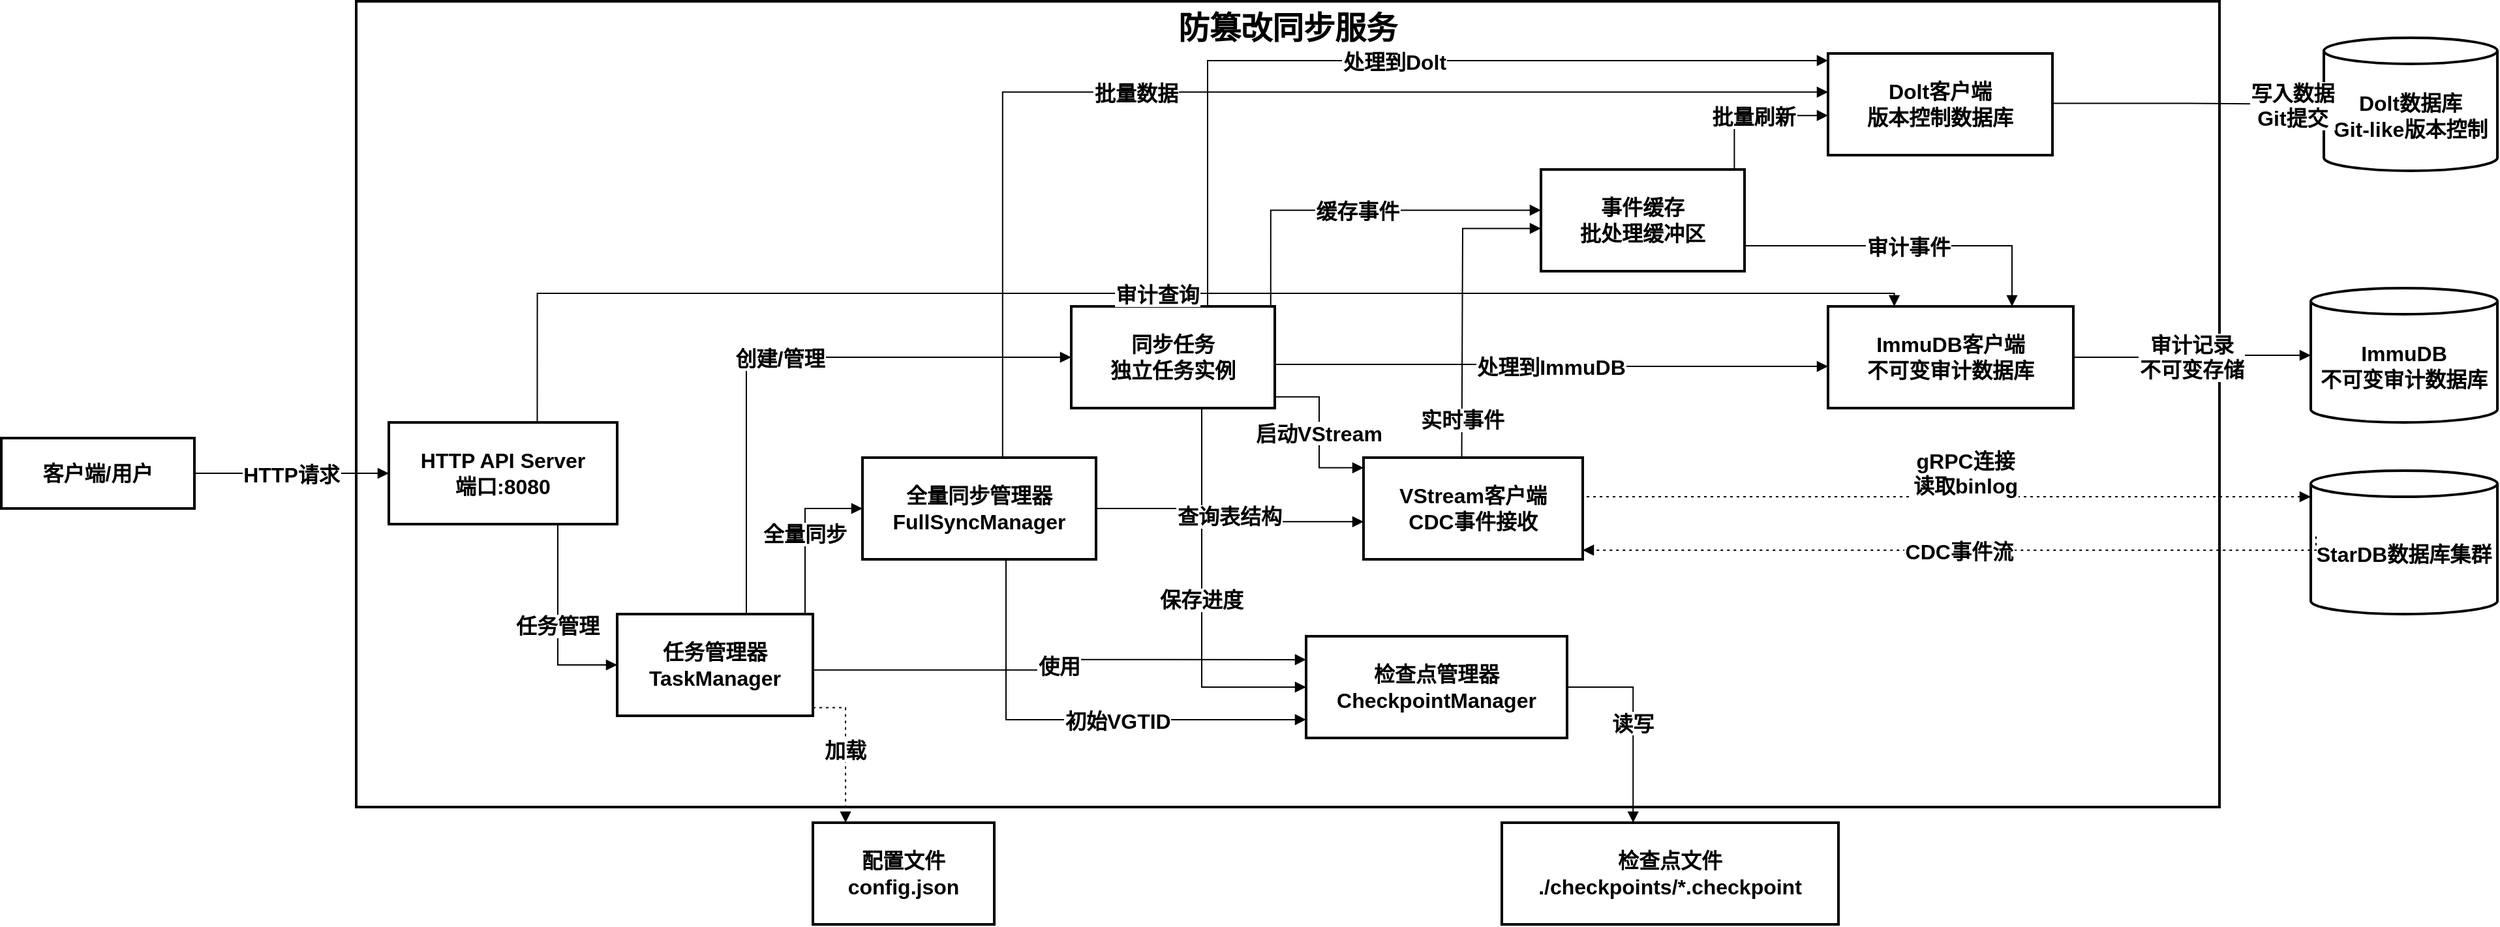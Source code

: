 <mxfile version="28.1.0">
  <diagram name="第 1 页" id="nHUxEQPVu50Cdaj4F56L">
    <mxGraphModel dx="1678" dy="1191" grid="1" gridSize="10" guides="1" tooltips="1" connect="1" arrows="1" fold="1" page="1" pageScale="1" pageWidth="827" pageHeight="1169" math="0" shadow="0">
      <root>
        <mxCell id="0" />
        <mxCell id="1" parent="0" />
        <mxCell id="V71f4DIRbk5kZ5lmE4LE-79" value="防篡改同步服务" style="whiteSpace=wrap;strokeWidth=2;verticalAlign=top;fontSize=24;fontStyle=1;" vertex="1" parent="1">
          <mxGeometry x="882" y="20" width="1428" height="618" as="geometry" />
        </mxCell>
        <mxCell id="V71f4DIRbk5kZ5lmE4LE-80" value="HTTP API Server&#xa;端口:8080" style="whiteSpace=wrap;strokeWidth=2;fontSize=16;fontStyle=1;" vertex="1" parent="1">
          <mxGeometry x="907" y="343" width="175" height="78" as="geometry" />
        </mxCell>
        <mxCell id="V71f4DIRbk5kZ5lmE4LE-81" value="任务管理器&#xa;TaskManager" style="whiteSpace=wrap;strokeWidth=2;fontSize=16;fontStyle=1;" vertex="1" parent="1">
          <mxGeometry x="1082" y="490" width="150" height="78" as="geometry" />
        </mxCell>
        <mxCell id="V71f4DIRbk5kZ5lmE4LE-82" value="检查点管理器&#xa;CheckpointManager" style="whiteSpace=wrap;strokeWidth=2;fontSize=16;fontStyle=1;" vertex="1" parent="1">
          <mxGeometry x="1610" y="507" width="200" height="78" as="geometry" />
        </mxCell>
        <mxCell id="V71f4DIRbk5kZ5lmE4LE-83" value="全量同步管理器&#xa;FullSyncManager" style="whiteSpace=wrap;strokeWidth=2;fontSize=16;fontStyle=1;" vertex="1" parent="1">
          <mxGeometry x="1270" y="370" width="179" height="78" as="geometry" />
        </mxCell>
        <mxCell id="V71f4DIRbk5kZ5lmE4LE-84" value="VStream客户端&#xa;CDC事件接收" style="whiteSpace=wrap;strokeWidth=2;fontSize=16;fontStyle=1;" vertex="1" parent="1">
          <mxGeometry x="1654" y="370" width="168" height="78" as="geometry" />
        </mxCell>
        <mxCell id="V71f4DIRbk5kZ5lmE4LE-85" value="事件缓存&#xa;批处理缓冲区" style="whiteSpace=wrap;strokeWidth=2;fontSize=16;fontStyle=1;" vertex="1" parent="1">
          <mxGeometry x="1790" y="149" width="156" height="78" as="geometry" />
        </mxCell>
        <mxCell id="V71f4DIRbk5kZ5lmE4LE-86" value="同步任务&#xa;独立任务实例" style="whiteSpace=wrap;strokeWidth=2;fontSize=16;fontStyle=1;" vertex="1" parent="1">
          <mxGeometry x="1430" y="254" width="156" height="78" as="geometry" />
        </mxCell>
        <mxCell id="V71f4DIRbk5kZ5lmE4LE-87" value="Dolt客户端&#xa;版本控制数据库" style="whiteSpace=wrap;strokeWidth=2;fontSize=16;fontStyle=1;" vertex="1" parent="1">
          <mxGeometry x="2010" y="60" width="172" height="78" as="geometry" />
        </mxCell>
        <mxCell id="V71f4DIRbk5kZ5lmE4LE-88" value="ImmuDB客户端&#xa;不可变审计数据库" style="whiteSpace=wrap;strokeWidth=2;fontSize=16;fontStyle=1;" vertex="1" parent="1">
          <mxGeometry x="2010" y="254" width="188" height="78" as="geometry" />
        </mxCell>
        <mxCell id="V71f4DIRbk5kZ5lmE4LE-89" value="客户端/用户" style="whiteSpace=wrap;strokeWidth=2;fontSize=16;fontStyle=1;" vertex="1" parent="1">
          <mxGeometry x="610" y="355" width="148" height="54" as="geometry" />
        </mxCell>
        <mxCell id="V71f4DIRbk5kZ5lmE4LE-90" value="StarDB数据库集群" style="shape=cylinder3;boundedLbl=1;backgroundOutline=1;size=10;strokeWidth=2;whiteSpace=wrap;fontSize=16;fontStyle=1;" vertex="1" parent="1">
          <mxGeometry x="2380" y="380" width="143" height="110" as="geometry" />
        </mxCell>
        <mxCell id="V71f4DIRbk5kZ5lmE4LE-91" value="Dolt数据库&#xa;Git-like版本控制" style="shape=cylinder3;boundedLbl=1;backgroundOutline=1;size=10;strokeWidth=2;whiteSpace=wrap;fontSize=16;fontStyle=1;" vertex="1" parent="1">
          <mxGeometry x="2390" y="48" width="133" height="102" as="geometry" />
        </mxCell>
        <mxCell id="V71f4DIRbk5kZ5lmE4LE-92" value="ImmuDB&#xa;不可变审计数据库" style="shape=cylinder3;boundedLbl=1;backgroundOutline=1;size=10;strokeWidth=2;whiteSpace=wrap;fontSize=16;fontStyle=1;" vertex="1" parent="1">
          <mxGeometry x="2380" y="240" width="143" height="103" as="geometry" />
        </mxCell>
        <mxCell id="V71f4DIRbk5kZ5lmE4LE-93" value="检查点文件&#xa;./checkpoints/*.checkpoint" style="whiteSpace=wrap;strokeWidth=2;fontSize=16;fontStyle=1;" vertex="1" parent="1">
          <mxGeometry x="1760" y="650" width="258" height="78" as="geometry" />
        </mxCell>
        <mxCell id="V71f4DIRbk5kZ5lmE4LE-94" value="配置文件&#xa;config.json" style="whiteSpace=wrap;strokeWidth=2;fontSize=16;fontStyle=1;" vertex="1" parent="1">
          <mxGeometry x="1232" y="650" width="139" height="78" as="geometry" />
        </mxCell>
        <mxCell id="V71f4DIRbk5kZ5lmE4LE-95" value="HTTP请求" style="curved=1;startArrow=none;endArrow=block;exitX=1;exitY=0.5;entryX=0;entryY=0.5;rounded=0;fontSize=16;fontStyle=1;" edge="1" parent="1" source="V71f4DIRbk5kZ5lmE4LE-89" target="V71f4DIRbk5kZ5lmE4LE-80">
          <mxGeometry relative="1" as="geometry">
            <Array as="points" />
          </mxGeometry>
        </mxCell>
        <mxCell id="V71f4DIRbk5kZ5lmE4LE-96" value="任务管理" style="startArrow=none;endArrow=block;exitX=0.74;exitY=1;entryX=0;entryY=0.5;rounded=0;edgeStyle=orthogonalEdgeStyle;fontSize=16;fontStyle=1;" edge="1" parent="1" source="V71f4DIRbk5kZ5lmE4LE-80" target="V71f4DIRbk5kZ5lmE4LE-81">
          <mxGeometry relative="1" as="geometry" />
        </mxCell>
        <mxCell id="V71f4DIRbk5kZ5lmE4LE-97" value="审计查询" style="startArrow=none;endArrow=block;exitX=0.65;exitY=0;entryX=0.27;entryY=0;rounded=0;edgeStyle=orthogonalEdgeStyle;fontSize=16;fontStyle=1;" edge="1" parent="1" source="V71f4DIRbk5kZ5lmE4LE-80" target="V71f4DIRbk5kZ5lmE4LE-88">
          <mxGeometry relative="1" as="geometry" />
        </mxCell>
        <mxCell id="V71f4DIRbk5kZ5lmE4LE-98" value="创建/管理" style="startArrow=none;endArrow=block;exitX=0.66;exitY=0;entryX=0;entryY=0.5;rounded=0;edgeStyle=orthogonalEdgeStyle;fontSize=16;fontStyle=1;" edge="1" parent="1" source="V71f4DIRbk5kZ5lmE4LE-81" target="V71f4DIRbk5kZ5lmE4LE-86">
          <mxGeometry relative="1" as="geometry" />
        </mxCell>
        <mxCell id="V71f4DIRbk5kZ5lmE4LE-99" value="使用" style="startArrow=none;endArrow=block;exitX=1;exitY=0.55;entryX=0;entryY=0.23;rounded=0;edgeStyle=orthogonalEdgeStyle;fontSize=16;fontStyle=1;" edge="1" parent="1" source="V71f4DIRbk5kZ5lmE4LE-81" target="V71f4DIRbk5kZ5lmE4LE-82">
          <mxGeometry relative="1" as="geometry" />
        </mxCell>
        <mxCell id="V71f4DIRbk5kZ5lmE4LE-100" value="全量同步" style="startArrow=none;endArrow=block;exitX=0.96;exitY=0;entryX=0;entryY=0.5;rounded=0;edgeStyle=orthogonalEdgeStyle;fontSize=16;fontStyle=1;" edge="1" parent="1" source="V71f4DIRbk5kZ5lmE4LE-81" target="V71f4DIRbk5kZ5lmE4LE-83">
          <mxGeometry relative="1" as="geometry" />
        </mxCell>
        <mxCell id="V71f4DIRbk5kZ5lmE4LE-101" value="启动VStream" style="startArrow=none;endArrow=block;exitX=1;exitY=0.89;entryX=0;entryY=0.1;rounded=0;edgeStyle=orthogonalEdgeStyle;fontSize=16;fontStyle=1;" edge="1" parent="1" source="V71f4DIRbk5kZ5lmE4LE-86" target="V71f4DIRbk5kZ5lmE4LE-84">
          <mxGeometry relative="1" as="geometry" />
        </mxCell>
        <mxCell id="V71f4DIRbk5kZ5lmE4LE-102" value="缓存事件" style="startArrow=none;endArrow=block;exitX=0.98;exitY=0;entryX=0;entryY=0.4;rounded=0;edgeStyle=orthogonalEdgeStyle;fontSize=16;fontStyle=1;" edge="1" parent="1" source="V71f4DIRbk5kZ5lmE4LE-86" target="V71f4DIRbk5kZ5lmE4LE-85">
          <mxGeometry relative="1" as="geometry" />
        </mxCell>
        <mxCell id="V71f4DIRbk5kZ5lmE4LE-103" value="处理到Dolt" style="startArrow=none;endArrow=block;exitX=0.67;exitY=0;entryX=0;entryY=0.07;rounded=0;edgeStyle=orthogonalEdgeStyle;fontSize=16;fontStyle=1;" edge="1" parent="1" source="V71f4DIRbk5kZ5lmE4LE-86" target="V71f4DIRbk5kZ5lmE4LE-87">
          <mxGeometry relative="1" as="geometry" />
        </mxCell>
        <mxCell id="V71f4DIRbk5kZ5lmE4LE-104" value="处理到ImmuDB" style="startArrow=none;endArrow=block;exitX=1;exitY=0.57;entryX=0;entryY=0.59;rounded=0;edgeStyle=orthogonalEdgeStyle;fontSize=16;fontStyle=1;" edge="1" parent="1" source="V71f4DIRbk5kZ5lmE4LE-86" target="V71f4DIRbk5kZ5lmE4LE-88">
          <mxGeometry relative="1" as="geometry" />
        </mxCell>
        <mxCell id="V71f4DIRbk5kZ5lmE4LE-105" value="保存进度" style="startArrow=none;endArrow=block;exitX=0.65;exitY=1;entryX=0;entryY=0.5;rounded=0;edgeStyle=orthogonalEdgeStyle;fontSize=16;fontStyle=1;" edge="1" parent="1" source="V71f4DIRbk5kZ5lmE4LE-86" target="V71f4DIRbk5kZ5lmE4LE-82">
          <mxGeometry relative="1" as="geometry">
            <Array as="points">
              <mxPoint x="1530" y="332" />
              <mxPoint x="1530" y="546" />
            </Array>
          </mxGeometry>
        </mxCell>
        <mxCell id="V71f4DIRbk5kZ5lmE4LE-106" value="gRPC连接&#xa;读取binlog" style="dashed=1;dashPattern=2 3;startArrow=none;endArrow=block;exitX=1;exitY=0.41;rounded=0;edgeStyle=orthogonalEdgeStyle;fontSize=16;fontStyle=1;" edge="1" parent="1" source="V71f4DIRbk5kZ5lmE4LE-84" target="V71f4DIRbk5kZ5lmE4LE-90">
          <mxGeometry x="0.056" y="19" relative="1" as="geometry">
            <Array as="points">
              <mxPoint x="1822" y="400" />
            </Array>
            <mxPoint as="offset" />
          </mxGeometry>
        </mxCell>
        <mxCell id="V71f4DIRbk5kZ5lmE4LE-107" value="查询表结构" style="startArrow=none;endArrow=block;exitX=1;exitY=0.5;entryX=0;entryY=0.63;rounded=0;edgeStyle=orthogonalEdgeStyle;fontSize=16;fontStyle=1;" edge="1" parent="1" source="V71f4DIRbk5kZ5lmE4LE-83" target="V71f4DIRbk5kZ5lmE4LE-84">
          <mxGeometry relative="1" as="geometry" />
        </mxCell>
        <mxCell id="V71f4DIRbk5kZ5lmE4LE-108" value="批量数据" style="startArrow=none;endArrow=block;exitX=0.6;exitY=0;entryX=0;entryY=0.38;rounded=0;edgeStyle=orthogonalEdgeStyle;fontSize=16;fontStyle=1;" edge="1" parent="1" source="V71f4DIRbk5kZ5lmE4LE-83" target="V71f4DIRbk5kZ5lmE4LE-87">
          <mxGeometry x="-0.161" relative="1" as="geometry">
            <mxPoint as="offset" />
          </mxGeometry>
        </mxCell>
        <mxCell id="V71f4DIRbk5kZ5lmE4LE-109" value="初始VGTID" style="startArrow=none;endArrow=block;exitX=0.71;exitY=1;entryX=0;entryY=0.82;rounded=0;edgeStyle=orthogonalEdgeStyle;fontSize=16;fontStyle=1;" edge="1" parent="1" source="V71f4DIRbk5kZ5lmE4LE-83" target="V71f4DIRbk5kZ5lmE4LE-82">
          <mxGeometry x="0.226" relative="1" as="geometry">
            <Array as="points">
              <mxPoint x="1380" y="448" />
              <mxPoint x="1380" y="571" />
            </Array>
            <mxPoint x="-1" as="offset" />
          </mxGeometry>
        </mxCell>
        <mxCell id="V71f4DIRbk5kZ5lmE4LE-110" value="批量刷新" style="startArrow=none;endArrow=block;exitX=0.95;exitY=0;entryX=0;entryY=0.61;rounded=0;edgeStyle=orthogonalEdgeStyle;fontSize=16;fontStyle=1;" edge="1" parent="1" source="V71f4DIRbk5kZ5lmE4LE-85" target="V71f4DIRbk5kZ5lmE4LE-87">
          <mxGeometry relative="1" as="geometry" />
        </mxCell>
        <mxCell id="V71f4DIRbk5kZ5lmE4LE-111" value="审计事件" style="startArrow=none;endArrow=block;exitX=1;exitY=0.75;entryX=0.75;entryY=0;rounded=0;edgeStyle=orthogonalEdgeStyle;exitDx=0;exitDy=0;entryDx=0;entryDy=0;fontSize=16;fontStyle=1;" edge="1" parent="1" source="V71f4DIRbk5kZ5lmE4LE-85" target="V71f4DIRbk5kZ5lmE4LE-88">
          <mxGeometry relative="1" as="geometry">
            <Array as="points">
              <mxPoint x="2151" y="208" />
            </Array>
          </mxGeometry>
        </mxCell>
        <mxCell id="V71f4DIRbk5kZ5lmE4LE-112" value="写入数据&#xa;Git提交" style="startArrow=none;endArrow=block;exitX=1;exitY=0.49;entryX=0;entryY=0.5;rounded=0;edgeStyle=orthogonalEdgeStyle;fontSize=16;fontStyle=1;" edge="1" parent="1" source="V71f4DIRbk5kZ5lmE4LE-87" target="V71f4DIRbk5kZ5lmE4LE-91">
          <mxGeometry x="0.771" relative="1" as="geometry">
            <mxPoint as="offset" />
          </mxGeometry>
        </mxCell>
        <mxCell id="V71f4DIRbk5kZ5lmE4LE-113" value="审计记录&#xa;不可变存储" style="startArrow=none;endArrow=block;exitX=1;exitY=0.5;entryX=0;entryY=0.5;rounded=0;fontSize=16;fontStyle=1;edgeStyle=orthogonalEdgeStyle;" edge="1" parent="1" source="V71f4DIRbk5kZ5lmE4LE-88" target="V71f4DIRbk5kZ5lmE4LE-92">
          <mxGeometry relative="1" as="geometry" />
        </mxCell>
        <mxCell id="V71f4DIRbk5kZ5lmE4LE-114" value="读写" style="startArrow=none;endArrow=block;exitX=1;exitY=0.5;entryX=0.39;entryY=0;rounded=0;edgeStyle=orthogonalEdgeStyle;fontSize=16;fontStyle=1;" edge="1" parent="1" source="V71f4DIRbk5kZ5lmE4LE-82" target="V71f4DIRbk5kZ5lmE4LE-93">
          <mxGeometry relative="1" as="geometry" />
        </mxCell>
        <mxCell id="V71f4DIRbk5kZ5lmE4LE-115" value="加载" style="dashed=1;dashPattern=2 3;startArrow=none;endArrow=block;exitX=1;exitY=0.92;entryX=0.18;entryY=0;rounded=0;edgeStyle=orthogonalEdgeStyle;fontSize=16;fontStyle=1;" edge="1" parent="1" source="V71f4DIRbk5kZ5lmE4LE-81" target="V71f4DIRbk5kZ5lmE4LE-94">
          <mxGeometry relative="1" as="geometry" />
        </mxCell>
        <mxCell id="V71f4DIRbk5kZ5lmE4LE-116" value="CDC事件流" style="dashed=1;dashPattern=2 3;startArrow=none;endArrow=block;entryX=1;entryY=0.91;rounded=0;edgeStyle=orthogonalEdgeStyle;fontSize=16;fontStyle=1;exitX=-0.004;exitY=0.473;exitDx=0;exitDy=0;exitPerimeter=0;" edge="1" parent="1" source="V71f4DIRbk5kZ5lmE4LE-90" target="V71f4DIRbk5kZ5lmE4LE-84">
          <mxGeometry relative="1" as="geometry">
            <Array as="points">
              <mxPoint x="2384" y="431" />
            </Array>
            <mxPoint x="2390" y="431" as="sourcePoint" />
          </mxGeometry>
        </mxCell>
        <mxCell id="V71f4DIRbk5kZ5lmE4LE-117" value="实时事件" style="startArrow=none;endArrow=block;entryX=0;entryY=0.58;rounded=0;edgeStyle=orthogonalEdgeStyle;fontSize=16;fontStyle=1;exitX=0.448;exitY=-0.002;exitDx=0;exitDy=0;exitPerimeter=0;" edge="1" parent="1" source="V71f4DIRbk5kZ5lmE4LE-84" target="V71f4DIRbk5kZ5lmE4LE-85">
          <mxGeometry x="-0.741" relative="1" as="geometry">
            <Array as="points">
              <mxPoint x="1729" y="360" />
              <mxPoint x="1730" y="360" />
              <mxPoint x="1730" y="194" />
            </Array>
            <mxPoint x="1730" y="360" as="sourcePoint" />
            <mxPoint as="offset" />
          </mxGeometry>
        </mxCell>
      </root>
    </mxGraphModel>
  </diagram>
</mxfile>
